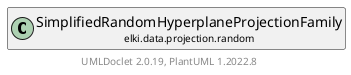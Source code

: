 @startuml
    remove .*\.(Instance|Par|Parameterizer|Factory)$
    set namespaceSeparator none
    hide empty fields
    hide empty methods

    class "<size:14>SimplifiedRandomHyperplaneProjectionFamily.Par\n<size:10>elki.data.projection.random" as elki.data.projection.random.SimplifiedRandomHyperplaneProjectionFamily.Par [[SimplifiedRandomHyperplaneProjectionFamily.Par.html]] {
        +make(): SimplifiedRandomHyperplaneProjectionFamily
    }

    abstract class "<size:14>AbstractRandomProjectionFamily.Par\n<size:10>elki.data.projection.random" as elki.data.projection.random.AbstractRandomProjectionFamily.Par [[AbstractRandomProjectionFamily.Par.html]]
    class "<size:14>SimplifiedRandomHyperplaneProjectionFamily\n<size:10>elki.data.projection.random" as elki.data.projection.random.SimplifiedRandomHyperplaneProjectionFamily [[SimplifiedRandomHyperplaneProjectionFamily.html]]

    elki.data.projection.random.AbstractRandomProjectionFamily.Par <|-- elki.data.projection.random.SimplifiedRandomHyperplaneProjectionFamily.Par
    elki.data.projection.random.SimplifiedRandomHyperplaneProjectionFamily +-- elki.data.projection.random.SimplifiedRandomHyperplaneProjectionFamily.Par

    center footer UMLDoclet 2.0.19, PlantUML 1.2022.8
@enduml
